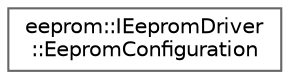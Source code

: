digraph "Graphical Class Hierarchy"
{
 // LATEX_PDF_SIZE
  bgcolor="transparent";
  edge [fontname=Helvetica,fontsize=10,labelfontname=Helvetica,labelfontsize=10];
  node [fontname=Helvetica,fontsize=10,shape=box,height=0.2,width=0.4];
  rankdir="LR";
  Node0 [id="Node000000",label="eeprom::IEepromDriver\l::EepromConfiguration",height=0.2,width=0.4,color="grey40", fillcolor="white", style="filled",URL="$d8/d19/structeeprom_1_1IEepromDriver_1_1EepromConfiguration.html",tooltip=" "];
}
